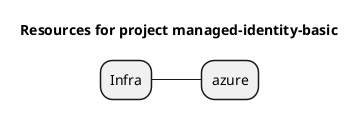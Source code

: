 @startmindmap
title Resources for project managed-identity-basic
skinparam monochrome true
+ Infra
++ azure

@endmindmap